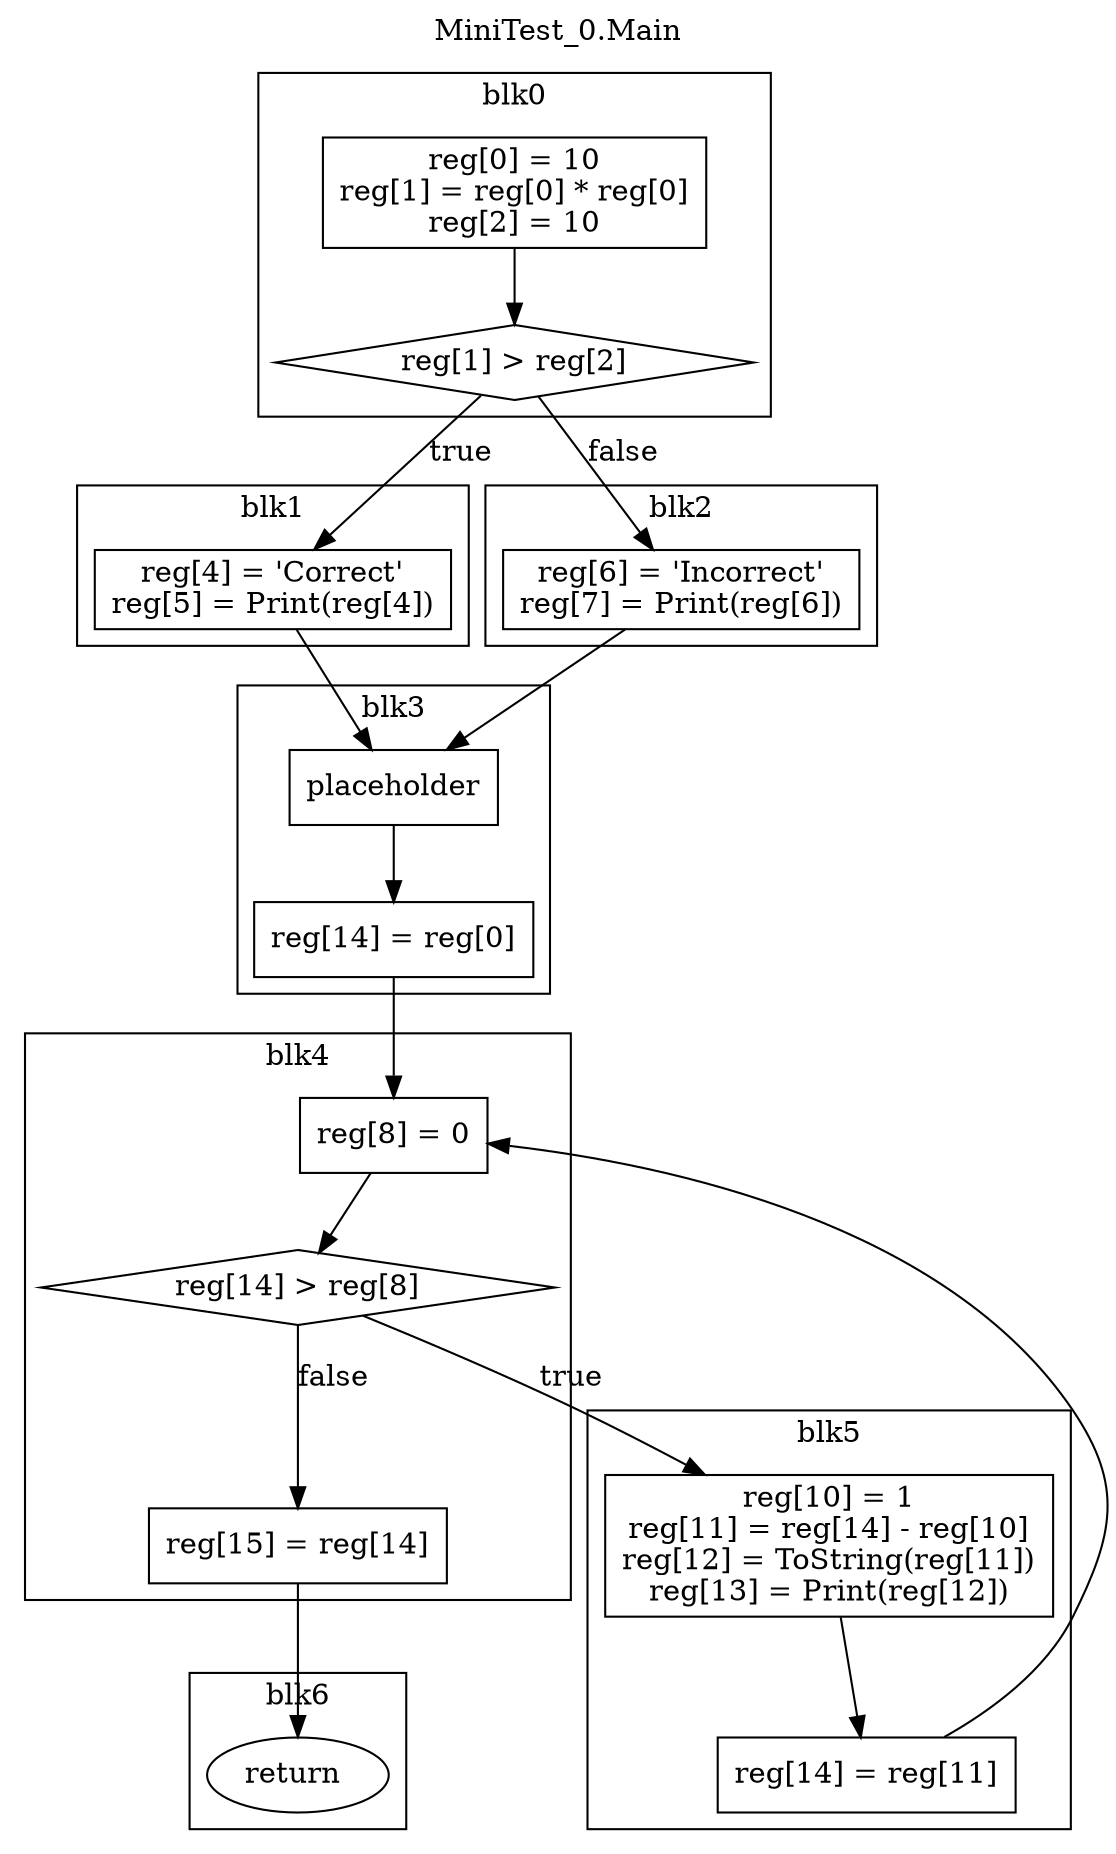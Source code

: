 digraph {
  rankdir=TB;
  b0_l0 -> b0_cond
  b0_cond [label="reg[1] > reg[2]", shape=diamond]
  b0_cond -> b1_l0 [label="true"]
  b0_cond -> b2_l0 [label="false"]
  b0_l0 [label="reg[0] = 10\nreg[1] = reg[0] * reg[0]\nreg[2] = 10\n", shape=box]
  subgraph cluster_b0 {
    label = "blk0";
    b0_l0;
    b0_cond;
  }
  b1_l0 -> b3_l0
  b1_l0 [label="reg[4] = 'Correct'\nreg[5] = Print(reg[4])\n", shape=box]
  subgraph cluster_b1 {
    label = "blk1";
    b1_l0;
  }
  b2_l0 -> b3_l0
  b2_l0 [label="reg[6] = 'Incorrect'\nreg[7] = Print(reg[6])\n", shape=box]
  subgraph cluster_b2 {
    label = "blk2";
    b2_l0;
  }
  b3_l0 -> b3_jmp
  b3_jmp -> b4_l0
  b3_l0 [label="placeholder", shape=box]
  b3_jmp [label="reg[14] = reg[0]\n", shape=box]
  subgraph cluster_b3 {
    label = "blk3";
    b3_l0;
    b3_jmp;
  }
  b4_l0 -> b4_cond
  b4_cond [label="reg[14] > reg[8]", shape=diamond]
  b4_cond -> b5_l0 [label="true"]
  b4_cond -> b4_false [label="false"]
  b4_false -> b6_l0 
  b4_l0 [label="reg[8] = 0\n", shape=box]
  b4_false [label="reg[15] = reg[14]\n", shape=box]
  subgraph cluster_b4 {
    label = "blk4";
    b4_l0;
    b4_cond;
    b4_false;
  }
  b5_l0 -> b5_jmp
  b5_jmp -> b4_l0
  b5_l0 [label="reg[10] = 1\nreg[11] = reg[14] - reg[10]\nreg[12] = ToString(reg[11])\nreg[13] = Print(reg[12])\n", shape=box]
  b5_jmp [label="reg[14] = reg[11]\n", shape=box]
  subgraph cluster_b5 {
    label = "blk5";
    b5_l0;
    b5_jmp;
  }
  b6_l0 [label="return "]
  subgraph cluster_b6 {
    label = "blk6";
    b6_l0;
  }
  labelloc="t"
  label="MiniTest_0.Main"
}